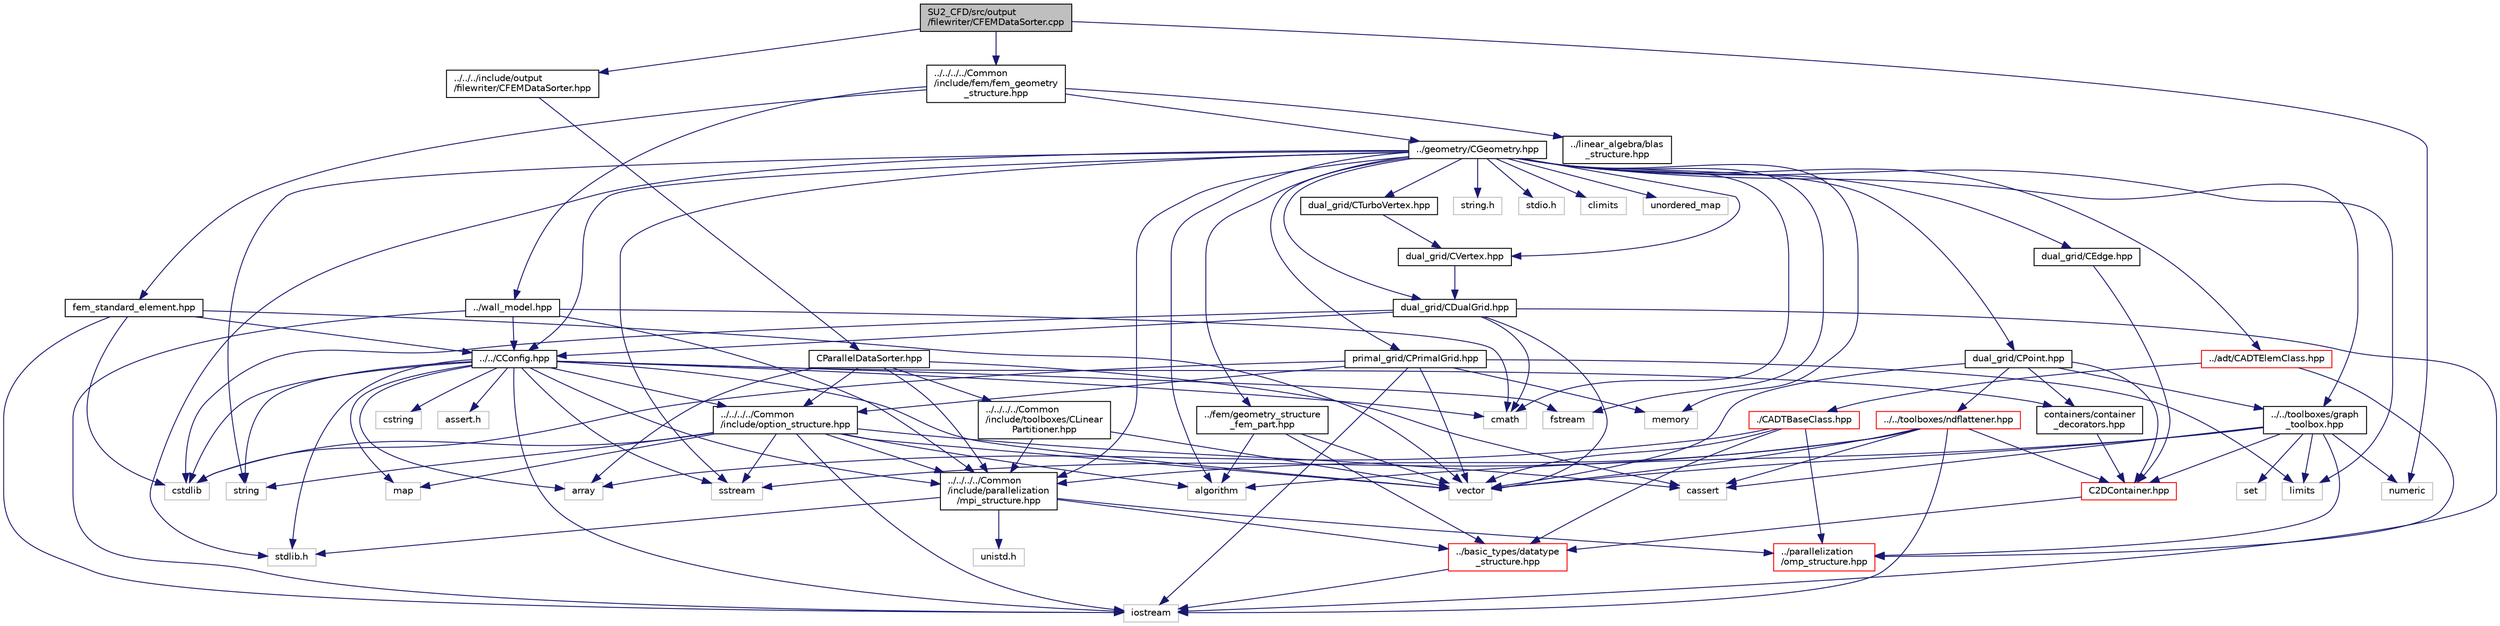 digraph "SU2_CFD/src/output/filewriter/CFEMDataSorter.cpp"
{
 // LATEX_PDF_SIZE
  edge [fontname="Helvetica",fontsize="10",labelfontname="Helvetica",labelfontsize="10"];
  node [fontname="Helvetica",fontsize="10",shape=record];
  Node1 [label="SU2_CFD/src/output\l/filewriter/CFEMDataSorter.cpp",height=0.2,width=0.4,color="black", fillcolor="grey75", style="filled", fontcolor="black",tooltip="Datasorter class for FEM solvers."];
  Node1 -> Node2 [color="midnightblue",fontsize="10",style="solid",fontname="Helvetica"];
  Node2 [label="../../../include/output\l/filewriter/CFEMDataSorter.hpp",height=0.2,width=0.4,color="black", fillcolor="white", style="filled",URL="$CFEMDataSorter_8hpp.html",tooltip="Headers fo the FEM data sorter class."];
  Node2 -> Node3 [color="midnightblue",fontsize="10",style="solid",fontname="Helvetica"];
  Node3 [label="CParallelDataSorter.hpp",height=0.2,width=0.4,color="black", fillcolor="white", style="filled",URL="$CParallelDataSorter_8hpp.html",tooltip="Headers fo the data sorter class."];
  Node3 -> Node4 [color="midnightblue",fontsize="10",style="solid",fontname="Helvetica"];
  Node4 [label="../../../../Common\l/include/parallelization\l/mpi_structure.hpp",height=0.2,width=0.4,color="black", fillcolor="white", style="filled",URL="$mpi__structure_8hpp.html",tooltip="Headers of the mpi interface for generalized datatypes. The subroutines and functions are in the mpi_..."];
  Node4 -> Node5 [color="midnightblue",fontsize="10",style="solid",fontname="Helvetica"];
  Node5 [label="stdlib.h",height=0.2,width=0.4,color="grey75", fillcolor="white", style="filled",tooltip=" "];
  Node4 -> Node6 [color="midnightblue",fontsize="10",style="solid",fontname="Helvetica"];
  Node6 [label="../basic_types/datatype\l_structure.hpp",height=0.2,width=0.4,color="red", fillcolor="white", style="filled",URL="$datatype__structure_8hpp.html",tooltip="Headers for generalized datatypes, defines an interface for AD types."];
  Node6 -> Node7 [color="midnightblue",fontsize="10",style="solid",fontname="Helvetica"];
  Node7 [label="iostream",height=0.2,width=0.4,color="grey75", fillcolor="white", style="filled",tooltip=" "];
  Node4 -> Node16 [color="midnightblue",fontsize="10",style="solid",fontname="Helvetica"];
  Node16 [label="unistd.h",height=0.2,width=0.4,color="grey75", fillcolor="white", style="filled",tooltip=" "];
  Node4 -> Node13 [color="midnightblue",fontsize="10",style="solid",fontname="Helvetica"];
  Node13 [label="../parallelization\l/omp_structure.hpp",height=0.2,width=0.4,color="red", fillcolor="white", style="filled",URL="$omp__structure_8hpp.html",tooltip="OpenMP interface header, provides compatibility functions if the code is built without OpenMP support..."];
  Node3 -> Node17 [color="midnightblue",fontsize="10",style="solid",fontname="Helvetica"];
  Node17 [label="../../../../Common\l/include/option_structure.hpp",height=0.2,width=0.4,color="black", fillcolor="white", style="filled",URL="$option__structure_8hpp.html",tooltip="Defines classes for referencing options for easy input in CConfig."];
  Node17 -> Node4 [color="midnightblue",fontsize="10",style="solid",fontname="Helvetica"];
  Node17 -> Node7 [color="midnightblue",fontsize="10",style="solid",fontname="Helvetica"];
  Node17 -> Node18 [color="midnightblue",fontsize="10",style="solid",fontname="Helvetica"];
  Node18 [label="sstream",height=0.2,width=0.4,color="grey75", fillcolor="white", style="filled",tooltip=" "];
  Node17 -> Node19 [color="midnightblue",fontsize="10",style="solid",fontname="Helvetica"];
  Node19 [label="string",height=0.2,width=0.4,color="grey75", fillcolor="white", style="filled",tooltip=" "];
  Node17 -> Node20 [color="midnightblue",fontsize="10",style="solid",fontname="Helvetica"];
  Node20 [label="vector",height=0.2,width=0.4,color="grey75", fillcolor="white", style="filled",tooltip=" "];
  Node17 -> Node21 [color="midnightblue",fontsize="10",style="solid",fontname="Helvetica"];
  Node21 [label="map",height=0.2,width=0.4,color="grey75", fillcolor="white", style="filled",tooltip=" "];
  Node17 -> Node22 [color="midnightblue",fontsize="10",style="solid",fontname="Helvetica"];
  Node22 [label="cstdlib",height=0.2,width=0.4,color="grey75", fillcolor="white", style="filled",tooltip=" "];
  Node17 -> Node23 [color="midnightblue",fontsize="10",style="solid",fontname="Helvetica"];
  Node23 [label="algorithm",height=0.2,width=0.4,color="grey75", fillcolor="white", style="filled",tooltip=" "];
  Node17 -> Node24 [color="midnightblue",fontsize="10",style="solid",fontname="Helvetica"];
  Node24 [label="cassert",height=0.2,width=0.4,color="grey75", fillcolor="white", style="filled",tooltip=" "];
  Node3 -> Node25 [color="midnightblue",fontsize="10",style="solid",fontname="Helvetica"];
  Node25 [label="../../../../Common\l/include/toolboxes/CLinear\lPartitioner.hpp",height=0.2,width=0.4,color="black", fillcolor="white", style="filled",URL="$CLinearPartitioner_8hpp.html",tooltip="Header file for the class CLinearPartitioner. The implementations are in the CLinearPartitioner...."];
  Node25 -> Node4 [color="midnightblue",fontsize="10",style="solid",fontname="Helvetica"];
  Node25 -> Node20 [color="midnightblue",fontsize="10",style="solid",fontname="Helvetica"];
  Node3 -> Node26 [color="midnightblue",fontsize="10",style="solid",fontname="Helvetica"];
  Node26 [label="array",height=0.2,width=0.4,color="grey75", fillcolor="white", style="filled",tooltip=" "];
  Node3 -> Node24 [color="midnightblue",fontsize="10",style="solid",fontname="Helvetica"];
  Node1 -> Node27 [color="midnightblue",fontsize="10",style="solid",fontname="Helvetica"];
  Node27 [label="../../../../Common\l/include/fem/fem_geometry\l_structure.hpp",height=0.2,width=0.4,color="black", fillcolor="white", style="filled",URL="$fem__geometry__structure_8hpp.html",tooltip="Headers of the main subroutines for creating the geometrical structure for the FEM solver...."];
  Node27 -> Node28 [color="midnightblue",fontsize="10",style="solid",fontname="Helvetica"];
  Node28 [label="../geometry/CGeometry.hpp",height=0.2,width=0.4,color="black", fillcolor="white", style="filled",URL="$CGeometry_8hpp.html",tooltip="Headers of the main subroutines for creating the geometrical structure. The subroutines and functions..."];
  Node28 -> Node29 [color="midnightblue",fontsize="10",style="solid",fontname="Helvetica"];
  Node29 [label="limits",height=0.2,width=0.4,color="grey75", fillcolor="white", style="filled",tooltip=" "];
  Node28 -> Node4 [color="midnightblue",fontsize="10",style="solid",fontname="Helvetica"];
  Node28 -> Node19 [color="midnightblue",fontsize="10",style="solid",fontname="Helvetica"];
  Node28 -> Node30 [color="midnightblue",fontsize="10",style="solid",fontname="Helvetica"];
  Node30 [label="fstream",height=0.2,width=0.4,color="grey75", fillcolor="white", style="filled",tooltip=" "];
  Node28 -> Node18 [color="midnightblue",fontsize="10",style="solid",fontname="Helvetica"];
  Node28 -> Node31 [color="midnightblue",fontsize="10",style="solid",fontname="Helvetica"];
  Node31 [label="cmath",height=0.2,width=0.4,color="grey75", fillcolor="white", style="filled",tooltip=" "];
  Node28 -> Node23 [color="midnightblue",fontsize="10",style="solid",fontname="Helvetica"];
  Node28 -> Node32 [color="midnightblue",fontsize="10",style="solid",fontname="Helvetica"];
  Node32 [label="string.h",height=0.2,width=0.4,color="grey75", fillcolor="white", style="filled",tooltip=" "];
  Node28 -> Node33 [color="midnightblue",fontsize="10",style="solid",fontname="Helvetica"];
  Node33 [label="stdio.h",height=0.2,width=0.4,color="grey75", fillcolor="white", style="filled",tooltip=" "];
  Node28 -> Node5 [color="midnightblue",fontsize="10",style="solid",fontname="Helvetica"];
  Node28 -> Node34 [color="midnightblue",fontsize="10",style="solid",fontname="Helvetica"];
  Node34 [label="climits",height=0.2,width=0.4,color="grey75", fillcolor="white", style="filled",tooltip=" "];
  Node28 -> Node35 [color="midnightblue",fontsize="10",style="solid",fontname="Helvetica"];
  Node35 [label="memory",height=0.2,width=0.4,color="grey75", fillcolor="white", style="filled",tooltip=" "];
  Node28 -> Node36 [color="midnightblue",fontsize="10",style="solid",fontname="Helvetica"];
  Node36 [label="unordered_map",height=0.2,width=0.4,color="grey75", fillcolor="white", style="filled",tooltip=" "];
  Node28 -> Node37 [color="midnightblue",fontsize="10",style="solid",fontname="Helvetica"];
  Node37 [label="primal_grid/CPrimalGrid.hpp",height=0.2,width=0.4,color="black", fillcolor="white", style="filled",URL="$CPrimalGrid_8hpp.html",tooltip="Headers of the main subroutines for storing the primal grid structure. The subroutines and functions ..."];
  Node37 -> Node7 [color="midnightblue",fontsize="10",style="solid",fontname="Helvetica"];
  Node37 -> Node20 [color="midnightblue",fontsize="10",style="solid",fontname="Helvetica"];
  Node37 -> Node22 [color="midnightblue",fontsize="10",style="solid",fontname="Helvetica"];
  Node37 -> Node29 [color="midnightblue",fontsize="10",style="solid",fontname="Helvetica"];
  Node37 -> Node35 [color="midnightblue",fontsize="10",style="solid",fontname="Helvetica"];
  Node37 -> Node17 [color="midnightblue",fontsize="10",style="solid",fontname="Helvetica"];
  Node28 -> Node38 [color="midnightblue",fontsize="10",style="solid",fontname="Helvetica"];
  Node38 [label="dual_grid/CDualGrid.hpp",height=0.2,width=0.4,color="black", fillcolor="white", style="filled",URL="$CDualGrid_8hpp.html",tooltip="Headers of the main subroutines for doing the complete dual grid structure. The subroutines and funct..."];
  Node38 -> Node31 [color="midnightblue",fontsize="10",style="solid",fontname="Helvetica"];
  Node38 -> Node7 [color="midnightblue",fontsize="10",style="solid",fontname="Helvetica"];
  Node38 -> Node22 [color="midnightblue",fontsize="10",style="solid",fontname="Helvetica"];
  Node38 -> Node20 [color="midnightblue",fontsize="10",style="solid",fontname="Helvetica"];
  Node38 -> Node39 [color="midnightblue",fontsize="10",style="solid",fontname="Helvetica"];
  Node39 [label="../../CConfig.hpp",height=0.2,width=0.4,color="black", fillcolor="white", style="filled",URL="$CConfig_8hpp.html",tooltip="All the information about the definition of the physical problem. The subroutines and functions are i..."];
  Node39 -> Node4 [color="midnightblue",fontsize="10",style="solid",fontname="Helvetica"];
  Node39 -> Node7 [color="midnightblue",fontsize="10",style="solid",fontname="Helvetica"];
  Node39 -> Node22 [color="midnightblue",fontsize="10",style="solid",fontname="Helvetica"];
  Node39 -> Node30 [color="midnightblue",fontsize="10",style="solid",fontname="Helvetica"];
  Node39 -> Node18 [color="midnightblue",fontsize="10",style="solid",fontname="Helvetica"];
  Node39 -> Node19 [color="midnightblue",fontsize="10",style="solid",fontname="Helvetica"];
  Node39 -> Node40 [color="midnightblue",fontsize="10",style="solid",fontname="Helvetica"];
  Node40 [label="cstring",height=0.2,width=0.4,color="grey75", fillcolor="white", style="filled",tooltip=" "];
  Node39 -> Node20 [color="midnightblue",fontsize="10",style="solid",fontname="Helvetica"];
  Node39 -> Node26 [color="midnightblue",fontsize="10",style="solid",fontname="Helvetica"];
  Node39 -> Node5 [color="midnightblue",fontsize="10",style="solid",fontname="Helvetica"];
  Node39 -> Node31 [color="midnightblue",fontsize="10",style="solid",fontname="Helvetica"];
  Node39 -> Node21 [color="midnightblue",fontsize="10",style="solid",fontname="Helvetica"];
  Node39 -> Node41 [color="midnightblue",fontsize="10",style="solid",fontname="Helvetica"];
  Node41 [label="assert.h",height=0.2,width=0.4,color="grey75", fillcolor="white", style="filled",tooltip=" "];
  Node39 -> Node17 [color="midnightblue",fontsize="10",style="solid",fontname="Helvetica"];
  Node39 -> Node42 [color="midnightblue",fontsize="10",style="solid",fontname="Helvetica"];
  Node42 [label="containers/container\l_decorators.hpp",height=0.2,width=0.4,color="black", fillcolor="white", style="filled",URL="$container__decorators_8hpp.html",tooltip="Collection of small classes that decorate C2DContainer to augment its functionality,..."];
  Node42 -> Node43 [color="midnightblue",fontsize="10",style="solid",fontname="Helvetica"];
  Node43 [label="C2DContainer.hpp",height=0.2,width=0.4,color="red", fillcolor="white", style="filled",URL="$C2DContainer_8hpp.html",tooltip="A templated vector/matrix object."];
  Node43 -> Node6 [color="midnightblue",fontsize="10",style="solid",fontname="Helvetica"];
  Node28 -> Node52 [color="midnightblue",fontsize="10",style="solid",fontname="Helvetica"];
  Node52 [label="dual_grid/CPoint.hpp",height=0.2,width=0.4,color="black", fillcolor="white", style="filled",URL="$CPoint_8hpp.html",tooltip="Declaration of the point class that stores geometric and adjacency information for dual control volum..."];
  Node52 -> Node43 [color="midnightblue",fontsize="10",style="solid",fontname="Helvetica"];
  Node52 -> Node42 [color="midnightblue",fontsize="10",style="solid",fontname="Helvetica"];
  Node52 -> Node53 [color="midnightblue",fontsize="10",style="solid",fontname="Helvetica"];
  Node53 [label="../../toolboxes/graph\l_toolbox.hpp",height=0.2,width=0.4,color="black", fillcolor="white", style="filled",URL="$graph__toolbox_8hpp.html",tooltip="Functions and classes to build/represent sparse graphs or sparse patterns."];
  Node53 -> Node43 [color="midnightblue",fontsize="10",style="solid",fontname="Helvetica"];
  Node53 -> Node13 [color="midnightblue",fontsize="10",style="solid",fontname="Helvetica"];
  Node53 -> Node54 [color="midnightblue",fontsize="10",style="solid",fontname="Helvetica"];
  Node54 [label="set",height=0.2,width=0.4,color="grey75", fillcolor="white", style="filled",tooltip=" "];
  Node53 -> Node20 [color="midnightblue",fontsize="10",style="solid",fontname="Helvetica"];
  Node53 -> Node29 [color="midnightblue",fontsize="10",style="solid",fontname="Helvetica"];
  Node53 -> Node24 [color="midnightblue",fontsize="10",style="solid",fontname="Helvetica"];
  Node53 -> Node23 [color="midnightblue",fontsize="10",style="solid",fontname="Helvetica"];
  Node53 -> Node55 [color="midnightblue",fontsize="10",style="solid",fontname="Helvetica"];
  Node55 [label="numeric",height=0.2,width=0.4,color="grey75", fillcolor="white", style="filled",tooltip=" "];
  Node52 -> Node20 [color="midnightblue",fontsize="10",style="solid",fontname="Helvetica"];
  Node52 -> Node56 [color="midnightblue",fontsize="10",style="solid",fontname="Helvetica"];
  Node56 [label="../../toolboxes/ndflattener.hpp",height=0.2,width=0.4,color="red", fillcolor="white", style="filled",URL="$ndflattener_8hpp.html",tooltip="Flatten pointer-to-pointer-... arrays for MPI communication."];
  Node56 -> Node24 [color="midnightblue",fontsize="10",style="solid",fontname="Helvetica"];
  Node56 -> Node7 [color="midnightblue",fontsize="10",style="solid",fontname="Helvetica"];
  Node56 -> Node18 [color="midnightblue",fontsize="10",style="solid",fontname="Helvetica"];
  Node56 -> Node20 [color="midnightblue",fontsize="10",style="solid",fontname="Helvetica"];
  Node56 -> Node43 [color="midnightblue",fontsize="10",style="solid",fontname="Helvetica"];
  Node56 -> Node4 [color="midnightblue",fontsize="10",style="solid",fontname="Helvetica"];
  Node28 -> Node57 [color="midnightblue",fontsize="10",style="solid",fontname="Helvetica"];
  Node57 [label="dual_grid/CEdge.hpp",height=0.2,width=0.4,color="black", fillcolor="white", style="filled",URL="$CEdge_8hpp.html",tooltip="Declaration of the edge class CEdge.cpp file."];
  Node57 -> Node43 [color="midnightblue",fontsize="10",style="solid",fontname="Helvetica"];
  Node28 -> Node58 [color="midnightblue",fontsize="10",style="solid",fontname="Helvetica"];
  Node58 [label="dual_grid/CVertex.hpp",height=0.2,width=0.4,color="black", fillcolor="white", style="filled",URL="$CVertex_8hpp.html",tooltip="Headers of the main subroutines for doing the complete dual grid structure. The subroutines and funct..."];
  Node58 -> Node38 [color="midnightblue",fontsize="10",style="solid",fontname="Helvetica"];
  Node28 -> Node59 [color="midnightblue",fontsize="10",style="solid",fontname="Helvetica"];
  Node59 [label="dual_grid/CTurboVertex.hpp",height=0.2,width=0.4,color="black", fillcolor="white", style="filled",URL="$CTurboVertex_8hpp.html",tooltip="Headers of the main subroutines for doing the complete dual grid structure. The subroutines and funct..."];
  Node59 -> Node58 [color="midnightblue",fontsize="10",style="solid",fontname="Helvetica"];
  Node28 -> Node39 [color="midnightblue",fontsize="10",style="solid",fontname="Helvetica"];
  Node28 -> Node60 [color="midnightblue",fontsize="10",style="solid",fontname="Helvetica"];
  Node60 [label="../fem/geometry_structure\l_fem_part.hpp",height=0.2,width=0.4,color="black", fillcolor="white", style="filled",URL="$geometry__structure__fem__part_8hpp.html",tooltip="Helper classes for the Fluid FEM solver."];
  Node60 -> Node6 [color="midnightblue",fontsize="10",style="solid",fontname="Helvetica"];
  Node60 -> Node20 [color="midnightblue",fontsize="10",style="solid",fontname="Helvetica"];
  Node60 -> Node23 [color="midnightblue",fontsize="10",style="solid",fontname="Helvetica"];
  Node28 -> Node53 [color="midnightblue",fontsize="10",style="solid",fontname="Helvetica"];
  Node28 -> Node61 [color="midnightblue",fontsize="10",style="solid",fontname="Helvetica"];
  Node61 [label="../adt/CADTElemClass.hpp",height=0.2,width=0.4,color="red", fillcolor="white", style="filled",URL="$CADTElemClass_8hpp.html",tooltip="Class for storing an ADT of (linear) elements in an arbitrary number of dimensions."];
  Node61 -> Node62 [color="midnightblue",fontsize="10",style="solid",fontname="Helvetica"];
  Node62 [label="./CADTBaseClass.hpp",height=0.2,width=0.4,color="red", fillcolor="white", style="filled",URL="$CADTBaseClass_8hpp.html",tooltip="Base class for storing an ADT in an arbitrary number of dimensions."];
  Node62 -> Node20 [color="midnightblue",fontsize="10",style="solid",fontname="Helvetica"];
  Node62 -> Node26 [color="midnightblue",fontsize="10",style="solid",fontname="Helvetica"];
  Node62 -> Node6 [color="midnightblue",fontsize="10",style="solid",fontname="Helvetica"];
  Node62 -> Node13 [color="midnightblue",fontsize="10",style="solid",fontname="Helvetica"];
  Node61 -> Node13 [color="midnightblue",fontsize="10",style="solid",fontname="Helvetica"];
  Node27 -> Node65 [color="midnightblue",fontsize="10",style="solid",fontname="Helvetica"];
  Node65 [label="fem_standard_element.hpp",height=0.2,width=0.4,color="black", fillcolor="white", style="filled",URL="$fem__standard__element_8hpp.html",tooltip="Headers of the main functions for the FEM standard elements. The functions are in the fem_standard_el..."];
  Node65 -> Node7 [color="midnightblue",fontsize="10",style="solid",fontname="Helvetica"];
  Node65 -> Node20 [color="midnightblue",fontsize="10",style="solid",fontname="Helvetica"];
  Node65 -> Node22 [color="midnightblue",fontsize="10",style="solid",fontname="Helvetica"];
  Node65 -> Node39 [color="midnightblue",fontsize="10",style="solid",fontname="Helvetica"];
  Node27 -> Node66 [color="midnightblue",fontsize="10",style="solid",fontname="Helvetica"];
  Node66 [label="../wall_model.hpp",height=0.2,width=0.4,color="black", fillcolor="white", style="filled",URL="$wall__model_8hpp.html",tooltip="Headers for the wall model functions for large eddy simulations."];
  Node66 -> Node4 [color="midnightblue",fontsize="10",style="solid",fontname="Helvetica"];
  Node66 -> Node39 [color="midnightblue",fontsize="10",style="solid",fontname="Helvetica"];
  Node66 -> Node7 [color="midnightblue",fontsize="10",style="solid",fontname="Helvetica"];
  Node66 -> Node31 [color="midnightblue",fontsize="10",style="solid",fontname="Helvetica"];
  Node27 -> Node67 [color="midnightblue",fontsize="10",style="solid",fontname="Helvetica"];
  Node67 [label="../linear_algebra/blas\l_structure.hpp",height=0.2,width=0.4,color="black", fillcolor="white", style="filled",URL="$blas__structure_8hpp.html",tooltip="Include files and headers of the functions for matrix and vector operations, which are typically foun..."];
  Node1 -> Node55 [color="midnightblue",fontsize="10",style="solid",fontname="Helvetica"];
}
